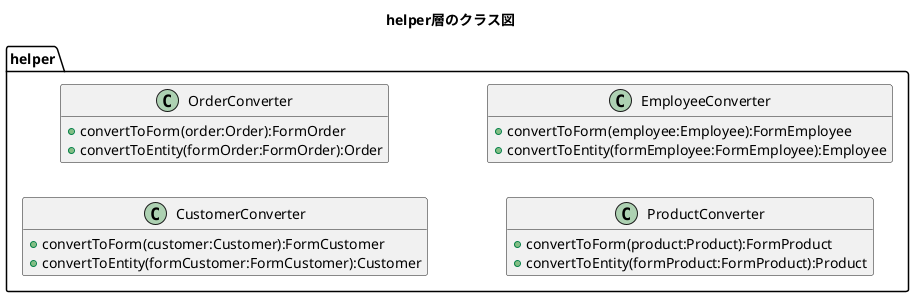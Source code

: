 @startuml
title helper層のクラス図
hide empty members
left to right direction

package helper{
    class CustomerConverter{
        +convertToForm(customer:Customer):FormCustomer
        +convertToEntity(formCustomer:FormCustomer):Customer
    }

    class OrderConverter{
        +convertToForm(order:Order):FormOrder
        +convertToEntity(formOrder:FormOrder):Order
    }

    class ProductConverter{
        +convertToForm(product:Product):FormProduct
        +convertToEntity(formProduct:FormProduct):Product
    }

    class EmployeeConverter{
        +convertToForm(employee:Employee):FormEmployee
        +convertToEntity(formEmployee:FormEmployee):Employee
    }
}
@enduml
